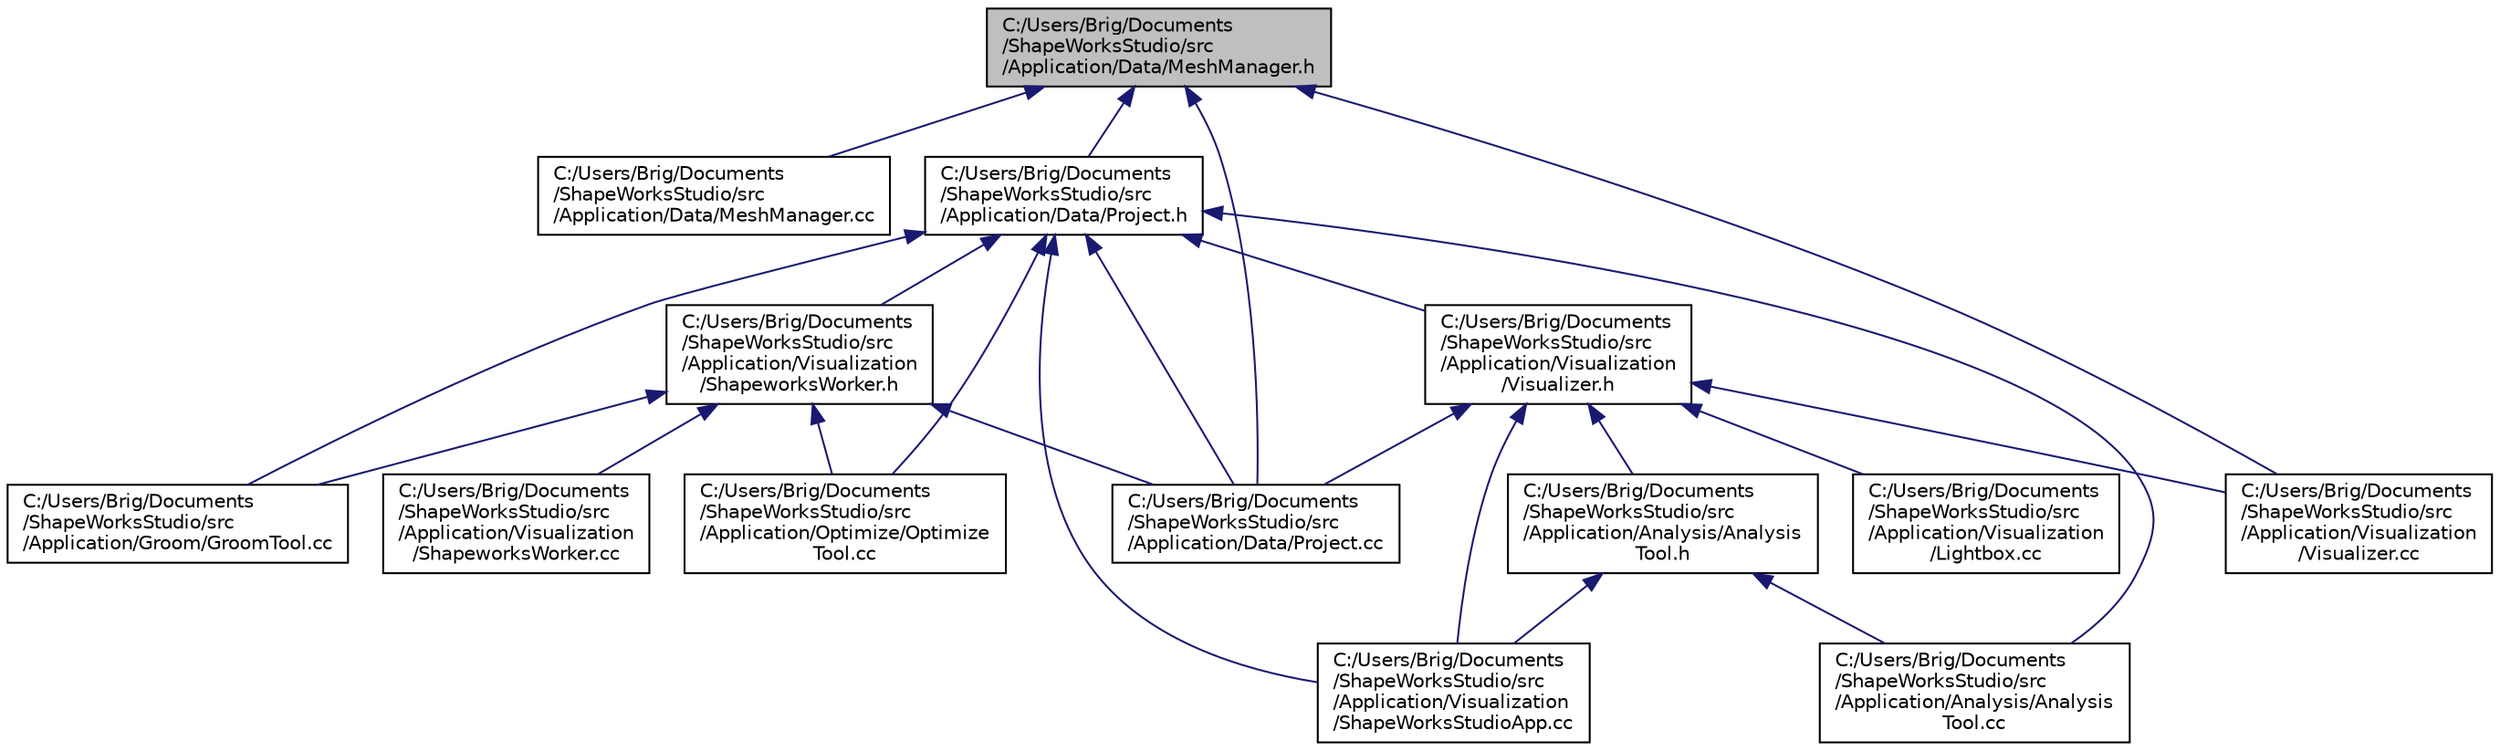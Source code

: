 digraph "C:/Users/Brig/Documents/ShapeWorksStudio/src/Application/Data/MeshManager.h"
{
  edge [fontname="Helvetica",fontsize="10",labelfontname="Helvetica",labelfontsize="10"];
  node [fontname="Helvetica",fontsize="10",shape=record];
  Node1 [label="C:/Users/Brig/Documents\l/ShapeWorksStudio/src\l/Application/Data/MeshManager.h",height=0.2,width=0.4,color="black", fillcolor="grey75", style="filled", fontcolor="black"];
  Node1 -> Node2 [dir="back",color="midnightblue",fontsize="10",style="solid",fontname="Helvetica"];
  Node2 [label="C:/Users/Brig/Documents\l/ShapeWorksStudio/src\l/Application/Data/MeshManager.cc",height=0.2,width=0.4,color="black", fillcolor="white", style="filled",URL="$_mesh_manager_8cc_source.html"];
  Node1 -> Node3 [dir="back",color="midnightblue",fontsize="10",style="solid",fontname="Helvetica"];
  Node3 [label="C:/Users/Brig/Documents\l/ShapeWorksStudio/src\l/Application/Data/Project.cc",height=0.2,width=0.4,color="black", fillcolor="white", style="filled",URL="$_project_8cc_source.html"];
  Node1 -> Node4 [dir="back",color="midnightblue",fontsize="10",style="solid",fontname="Helvetica"];
  Node4 [label="C:/Users/Brig/Documents\l/ShapeWorksStudio/src\l/Application/Data/Project.h",height=0.2,width=0.4,color="black", fillcolor="white", style="filled",URL="$_project_8h_source.html"];
  Node4 -> Node5 [dir="back",color="midnightblue",fontsize="10",style="solid",fontname="Helvetica"];
  Node5 [label="C:/Users/Brig/Documents\l/ShapeWorksStudio/src\l/Application/Analysis/Analysis\lTool.cc",height=0.2,width=0.4,color="black", fillcolor="white", style="filled",URL="$_analysis_tool_8cc_source.html"];
  Node4 -> Node3 [dir="back",color="midnightblue",fontsize="10",style="solid",fontname="Helvetica"];
  Node4 -> Node6 [dir="back",color="midnightblue",fontsize="10",style="solid",fontname="Helvetica"];
  Node6 [label="C:/Users/Brig/Documents\l/ShapeWorksStudio/src\l/Application/Groom/GroomTool.cc",height=0.2,width=0.4,color="black", fillcolor="white", style="filled",URL="$_groom_tool_8cc_source.html"];
  Node4 -> Node7 [dir="back",color="midnightblue",fontsize="10",style="solid",fontname="Helvetica"];
  Node7 [label="C:/Users/Brig/Documents\l/ShapeWorksStudio/src\l/Application/Optimize/Optimize\lTool.cc",height=0.2,width=0.4,color="black", fillcolor="white", style="filled",URL="$_optimize_tool_8cc_source.html"];
  Node4 -> Node8 [dir="back",color="midnightblue",fontsize="10",style="solid",fontname="Helvetica"];
  Node8 [label="C:/Users/Brig/Documents\l/ShapeWorksStudio/src\l/Application/Visualization\l/ShapeWorksStudioApp.cc",height=0.2,width=0.4,color="black", fillcolor="white", style="filled",URL="$_shape_works_studio_app_8cc_source.html"];
  Node4 -> Node9 [dir="back",color="midnightblue",fontsize="10",style="solid",fontname="Helvetica"];
  Node9 [label="C:/Users/Brig/Documents\l/ShapeWorksStudio/src\l/Application/Visualization\l/ShapeworksWorker.h",height=0.2,width=0.4,color="black", fillcolor="white", style="filled",URL="$_shapeworks_worker_8h_source.html"];
  Node9 -> Node3 [dir="back",color="midnightblue",fontsize="10",style="solid",fontname="Helvetica"];
  Node9 -> Node6 [dir="back",color="midnightblue",fontsize="10",style="solid",fontname="Helvetica"];
  Node9 -> Node7 [dir="back",color="midnightblue",fontsize="10",style="solid",fontname="Helvetica"];
  Node9 -> Node10 [dir="back",color="midnightblue",fontsize="10",style="solid",fontname="Helvetica"];
  Node10 [label="C:/Users/Brig/Documents\l/ShapeWorksStudio/src\l/Application/Visualization\l/ShapeworksWorker.cc",height=0.2,width=0.4,color="black", fillcolor="white", style="filled",URL="$_shapeworks_worker_8cc_source.html"];
  Node4 -> Node11 [dir="back",color="midnightblue",fontsize="10",style="solid",fontname="Helvetica"];
  Node11 [label="C:/Users/Brig/Documents\l/ShapeWorksStudio/src\l/Application/Visualization\l/Visualizer.h",height=0.2,width=0.4,color="black", fillcolor="white", style="filled",URL="$_visualizer_8h_source.html"];
  Node11 -> Node12 [dir="back",color="midnightblue",fontsize="10",style="solid",fontname="Helvetica"];
  Node12 [label="C:/Users/Brig/Documents\l/ShapeWorksStudio/src\l/Application/Analysis/Analysis\lTool.h",height=0.2,width=0.4,color="black", fillcolor="white", style="filled",URL="$_analysis_tool_8h_source.html"];
  Node12 -> Node5 [dir="back",color="midnightblue",fontsize="10",style="solid",fontname="Helvetica"];
  Node12 -> Node8 [dir="back",color="midnightblue",fontsize="10",style="solid",fontname="Helvetica"];
  Node11 -> Node3 [dir="back",color="midnightblue",fontsize="10",style="solid",fontname="Helvetica"];
  Node11 -> Node13 [dir="back",color="midnightblue",fontsize="10",style="solid",fontname="Helvetica"];
  Node13 [label="C:/Users/Brig/Documents\l/ShapeWorksStudio/src\l/Application/Visualization\l/Lightbox.cc",height=0.2,width=0.4,color="black", fillcolor="white", style="filled",URL="$_lightbox_8cc_source.html"];
  Node11 -> Node8 [dir="back",color="midnightblue",fontsize="10",style="solid",fontname="Helvetica"];
  Node11 -> Node14 [dir="back",color="midnightblue",fontsize="10",style="solid",fontname="Helvetica"];
  Node14 [label="C:/Users/Brig/Documents\l/ShapeWorksStudio/src\l/Application/Visualization\l/Visualizer.cc",height=0.2,width=0.4,color="black", fillcolor="white", style="filled",URL="$_visualizer_8cc_source.html"];
  Node1 -> Node14 [dir="back",color="midnightblue",fontsize="10",style="solid",fontname="Helvetica"];
}
